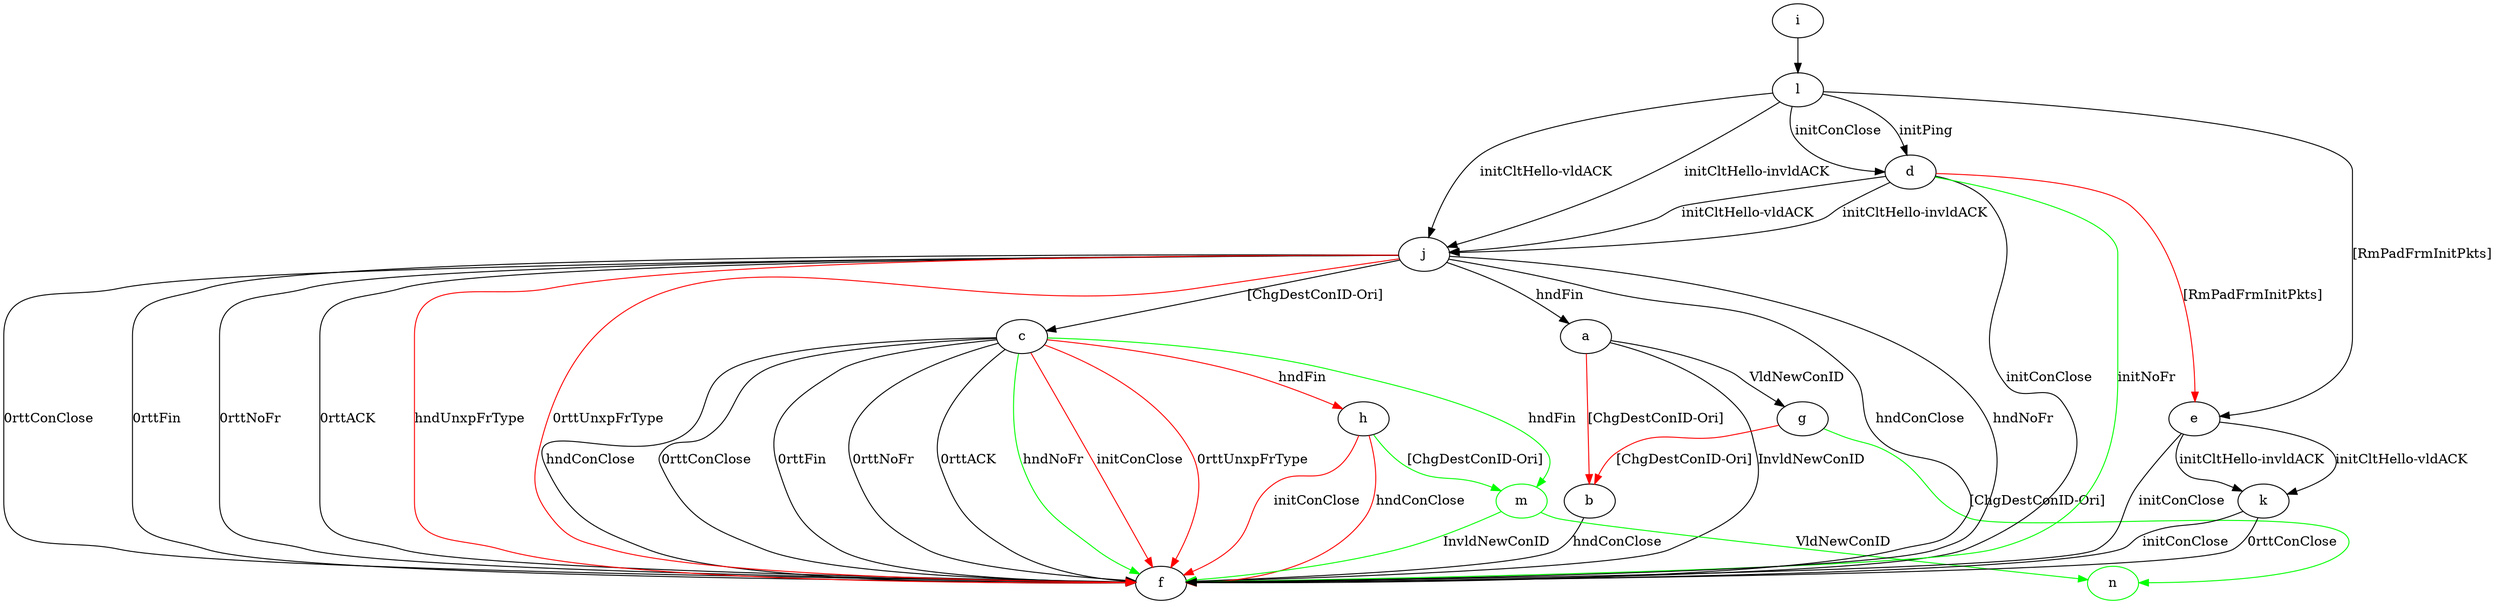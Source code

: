 digraph "" {
	a -> b	[key=0,
		color=red,
		label="[ChgDestConID-Ori] "];
	a -> f	[key=0,
		label="InvldNewConID "];
	a -> g	[key=0,
		label="VldNewConID "];
	b -> f	[key=0,
		label="hndConClose "];
	c -> f	[key=0,
		label="hndConClose "];
	c -> f	[key=1,
		label="0rttConClose "];
	c -> f	[key=2,
		label="0rttFin "];
	c -> f	[key=3,
		label="0rttNoFr "];
	c -> f	[key=4,
		label="0rttACK "];
	c -> f	[key=5,
		color=green,
		label="hndNoFr "];
	c -> f	[key=6,
		color=red,
		label="initConClose "];
	c -> f	[key=7,
		color=red,
		label="0rttUnxpFrType "];
	c -> h	[key=0,
		color=red,
		label="hndFin "];
	m	[color=green];
	c -> m	[key=0,
		color=green,
		label="hndFin "];
	d -> e	[key=0,
		color=red,
		label="[RmPadFrmInitPkts] "];
	d -> f	[key=0,
		label="initConClose "];
	d -> f	[key=1,
		color=green,
		label="initNoFr "];
	d -> j	[key=0,
		label="initCltHello-vldACK "];
	d -> j	[key=1,
		label="initCltHello-invldACK "];
	e -> f	[key=0,
		label="initConClose "];
	e -> k	[key=0,
		label="initCltHello-vldACK "];
	e -> k	[key=1,
		label="initCltHello-invldACK "];
	g -> b	[key=0,
		color=red,
		label="[ChgDestConID-Ori] "];
	n	[color=green];
	g -> n	[key=0,
		color=green,
		label="[ChgDestConID-Ori] "];
	h -> f	[key=0,
		color=red,
		label="initConClose "];
	h -> f	[key=1,
		color=red,
		label="hndConClose "];
	h -> m	[key=0,
		color=green,
		label="[ChgDestConID-Ori] "];
	i -> l	[key=0];
	j -> a	[key=0,
		label="hndFin "];
	j -> c	[key=0,
		label="[ChgDestConID-Ori] "];
	j -> f	[key=0,
		label="hndConClose "];
	j -> f	[key=1,
		label="hndNoFr "];
	j -> f	[key=2,
		label="0rttConClose "];
	j -> f	[key=3,
		label="0rttFin "];
	j -> f	[key=4,
		label="0rttNoFr "];
	j -> f	[key=5,
		label="0rttACK "];
	j -> f	[key=6,
		color=red,
		label="hndUnxpFrType "];
	j -> f	[key=7,
		color=red,
		label="0rttUnxpFrType "];
	k -> f	[key=0,
		label="initConClose "];
	k -> f	[key=1,
		label="0rttConClose "];
	l -> d	[key=0,
		label="initPing "];
	l -> d	[key=1,
		label="initConClose "];
	l -> e	[key=0,
		label="[RmPadFrmInitPkts] "];
	l -> j	[key=0,
		label="initCltHello-vldACK "];
	l -> j	[key=1,
		label="initCltHello-invldACK "];
	m -> f	[key=0,
		color=green,
		label="InvldNewConID "];
	m -> n	[key=0,
		color=green,
		label="VldNewConID "];
}
